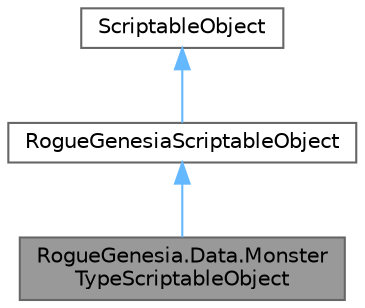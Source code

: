 digraph "RogueGenesia.Data.MonsterTypeScriptableObject"
{
 // LATEX_PDF_SIZE
  bgcolor="transparent";
  edge [fontname=Helvetica,fontsize=10,labelfontname=Helvetica,labelfontsize=10];
  node [fontname=Helvetica,fontsize=10,shape=box,height=0.2,width=0.4];
  Node1 [label="RogueGenesia.Data.Monster\lTypeScriptableObject",height=0.2,width=0.4,color="gray40", fillcolor="grey60", style="filled", fontcolor="black",tooltip=" "];
  Node2 -> Node1 [dir="back",color="steelblue1",style="solid"];
  Node2 [label="RogueGenesiaScriptableObject",height=0.2,width=0.4,color="gray40", fillcolor="white", style="filled",URL="$class_rogue_genesia_1_1_data_1_1_rogue_genesia_scriptable_object.html",tooltip=" "];
  Node3 -> Node2 [dir="back",color="steelblue1",style="solid"];
  Node3 [label="ScriptableObject",height=0.2,width=0.4,color="gray40", fillcolor="white", style="filled",tooltip=" "];
}
